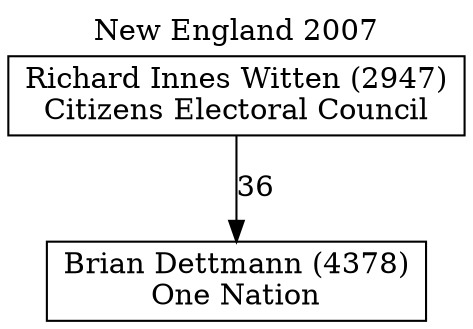 // House preference flow
digraph "Brian Dettmann (4378)_New England_2007" {
	graph [label="New England 2007" labelloc=t mclimit=10]
	node [shape=box]
	"Brian Dettmann (4378)" [label="Brian Dettmann (4378)
One Nation"]
	"Richard Innes Witten (2947)" [label="Richard Innes Witten (2947)
Citizens Electoral Council"]
	"Richard Innes Witten (2947)" -> "Brian Dettmann (4378)" [label=36]
}
